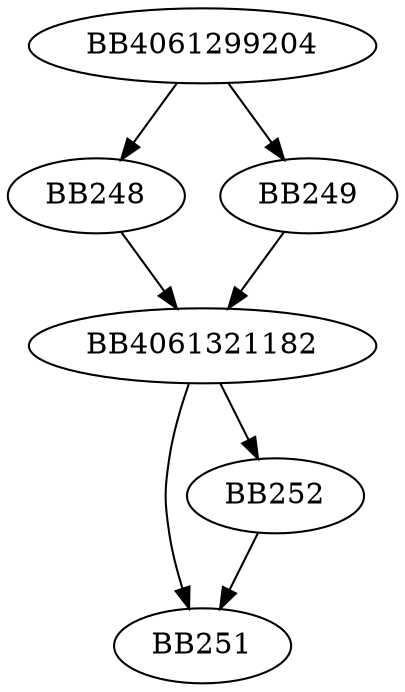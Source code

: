 digraph G{
	BB4061299204->BB248;
	BB4061299204->BB249;
	BB249->BB4061321182;
	BB248->BB4061321182;
	BB4061321182->BB251;
	BB4061321182->BB252;
	BB252->BB251;
}
